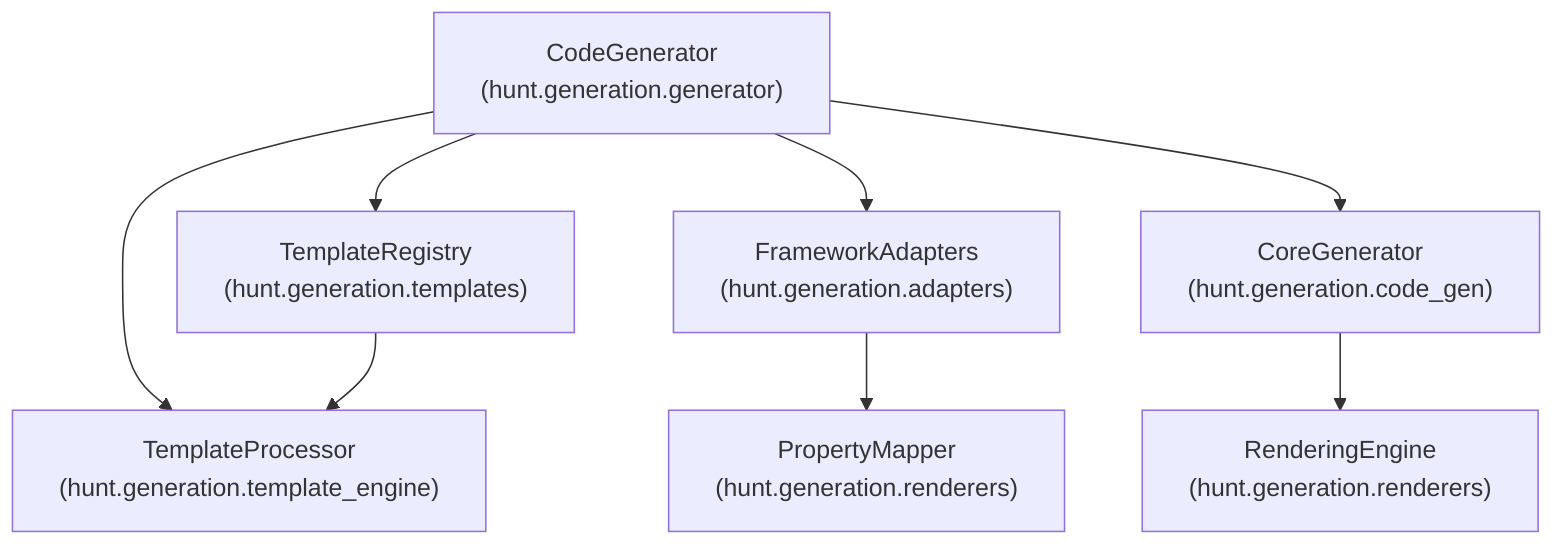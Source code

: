 graph TD
%% Code Generation Components
Generator["CodeGenerator\n(hunt.generation.generator)"]
Templates["TemplateRegistry\n(hunt.generation.templates)"]
Adapters["FrameworkAdapters\n(hunt.generation.adapters)"]
PropMapper["PropertyMapper\n(hunt.generation.renderers)"]
TemplateEngine["TemplateProcessor\n(hunt.generation.template_engine)"]
CodeGenCore["CoreGenerator\n(hunt.generation.code_gen)"]
Renderers["RenderingEngine\n(hunt.generation.renderers)"]

%% Generation Internal Dependencies
Generator --> Templates
Generator --> Adapters
Generator --> TemplateEngine
Generator --> CodeGenCore
CodeGenCore --> Renderers
Adapters --> PropMapper
Templates --> TemplateEngine

%% Apply Generation styles
class Generator,Templates,Adapters,PropMapper,TemplateEngine,CodeGenCore,Renderers codegen;